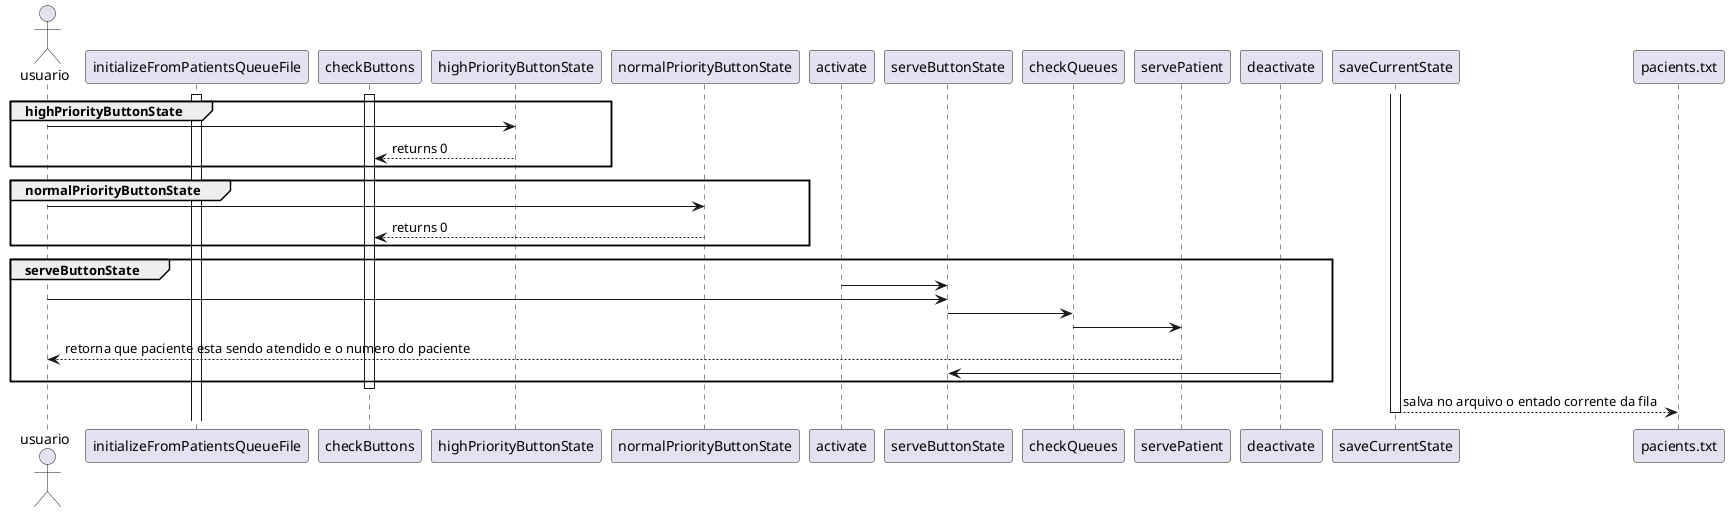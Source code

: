 @startuml diagrama_sequencia_GB

actor usuario

activate initializeFromPatientsQueueFile
deactivate initializeFromPatientsQueueFile

activate checkButtons

    group highPriorityButtonState
        usuario -> highPriorityButtonState
        highPriorityButtonState --> checkButtons : returns 0
    end

    group normalPriorityButtonState
        usuario -> normalPriorityButtonState
        normalPriorityButtonState --> checkButtons : returns 0
    end

    group serveButtonState
        activate -> serveButtonState
            usuario -> serveButtonState
            serveButtonState -> checkQueues
            checkQueues -> servePatient
            servePatient --> usuario : retorna que paciente esta sendo atendido e o numero do paciente
        deactivate -> serveButtonState
    end
deactivate checkButtons

activate saveCurrentState
    saveCurrentState --> pacients.txt : salva no arquivo o entado corrente da fila
deactivate saveCurrentState


@enduml diagrama_sequencia_GB